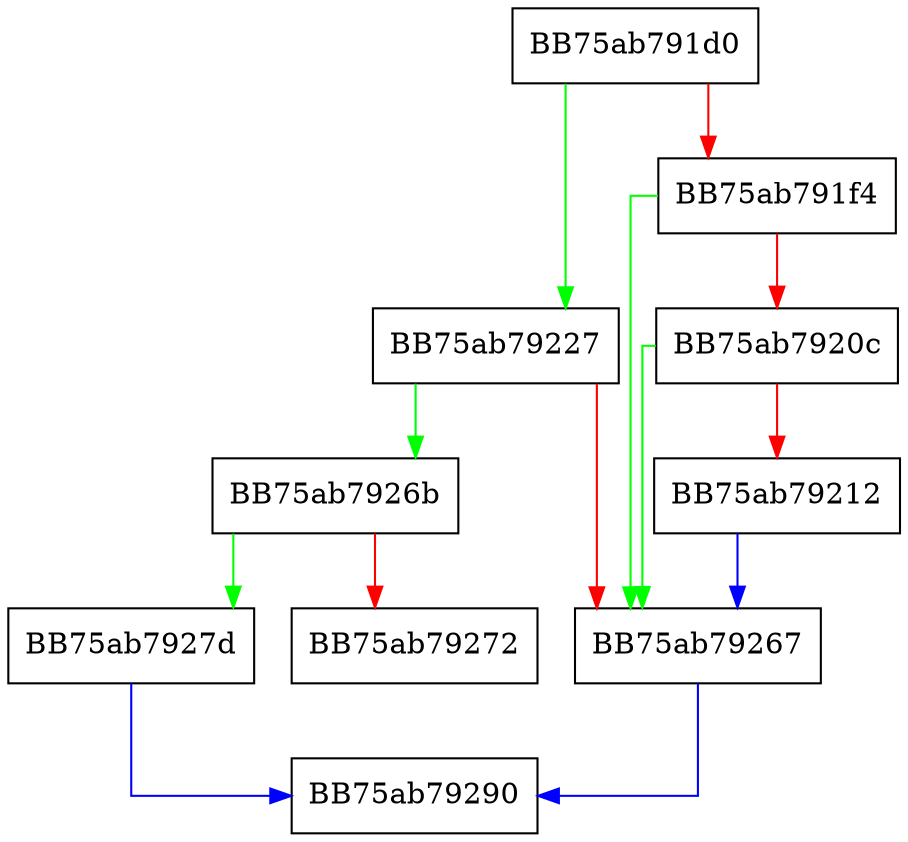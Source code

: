 digraph GetSha1 {
  node [shape="box"];
  graph [splines=ortho];
  BB75ab791d0 -> BB75ab79227 [color="green"];
  BB75ab791d0 -> BB75ab791f4 [color="red"];
  BB75ab791f4 -> BB75ab79267 [color="green"];
  BB75ab791f4 -> BB75ab7920c [color="red"];
  BB75ab7920c -> BB75ab79267 [color="green"];
  BB75ab7920c -> BB75ab79212 [color="red"];
  BB75ab79212 -> BB75ab79267 [color="blue"];
  BB75ab79227 -> BB75ab7926b [color="green"];
  BB75ab79227 -> BB75ab79267 [color="red"];
  BB75ab79267 -> BB75ab79290 [color="blue"];
  BB75ab7926b -> BB75ab7927d [color="green"];
  BB75ab7926b -> BB75ab79272 [color="red"];
  BB75ab7927d -> BB75ab79290 [color="blue"];
}